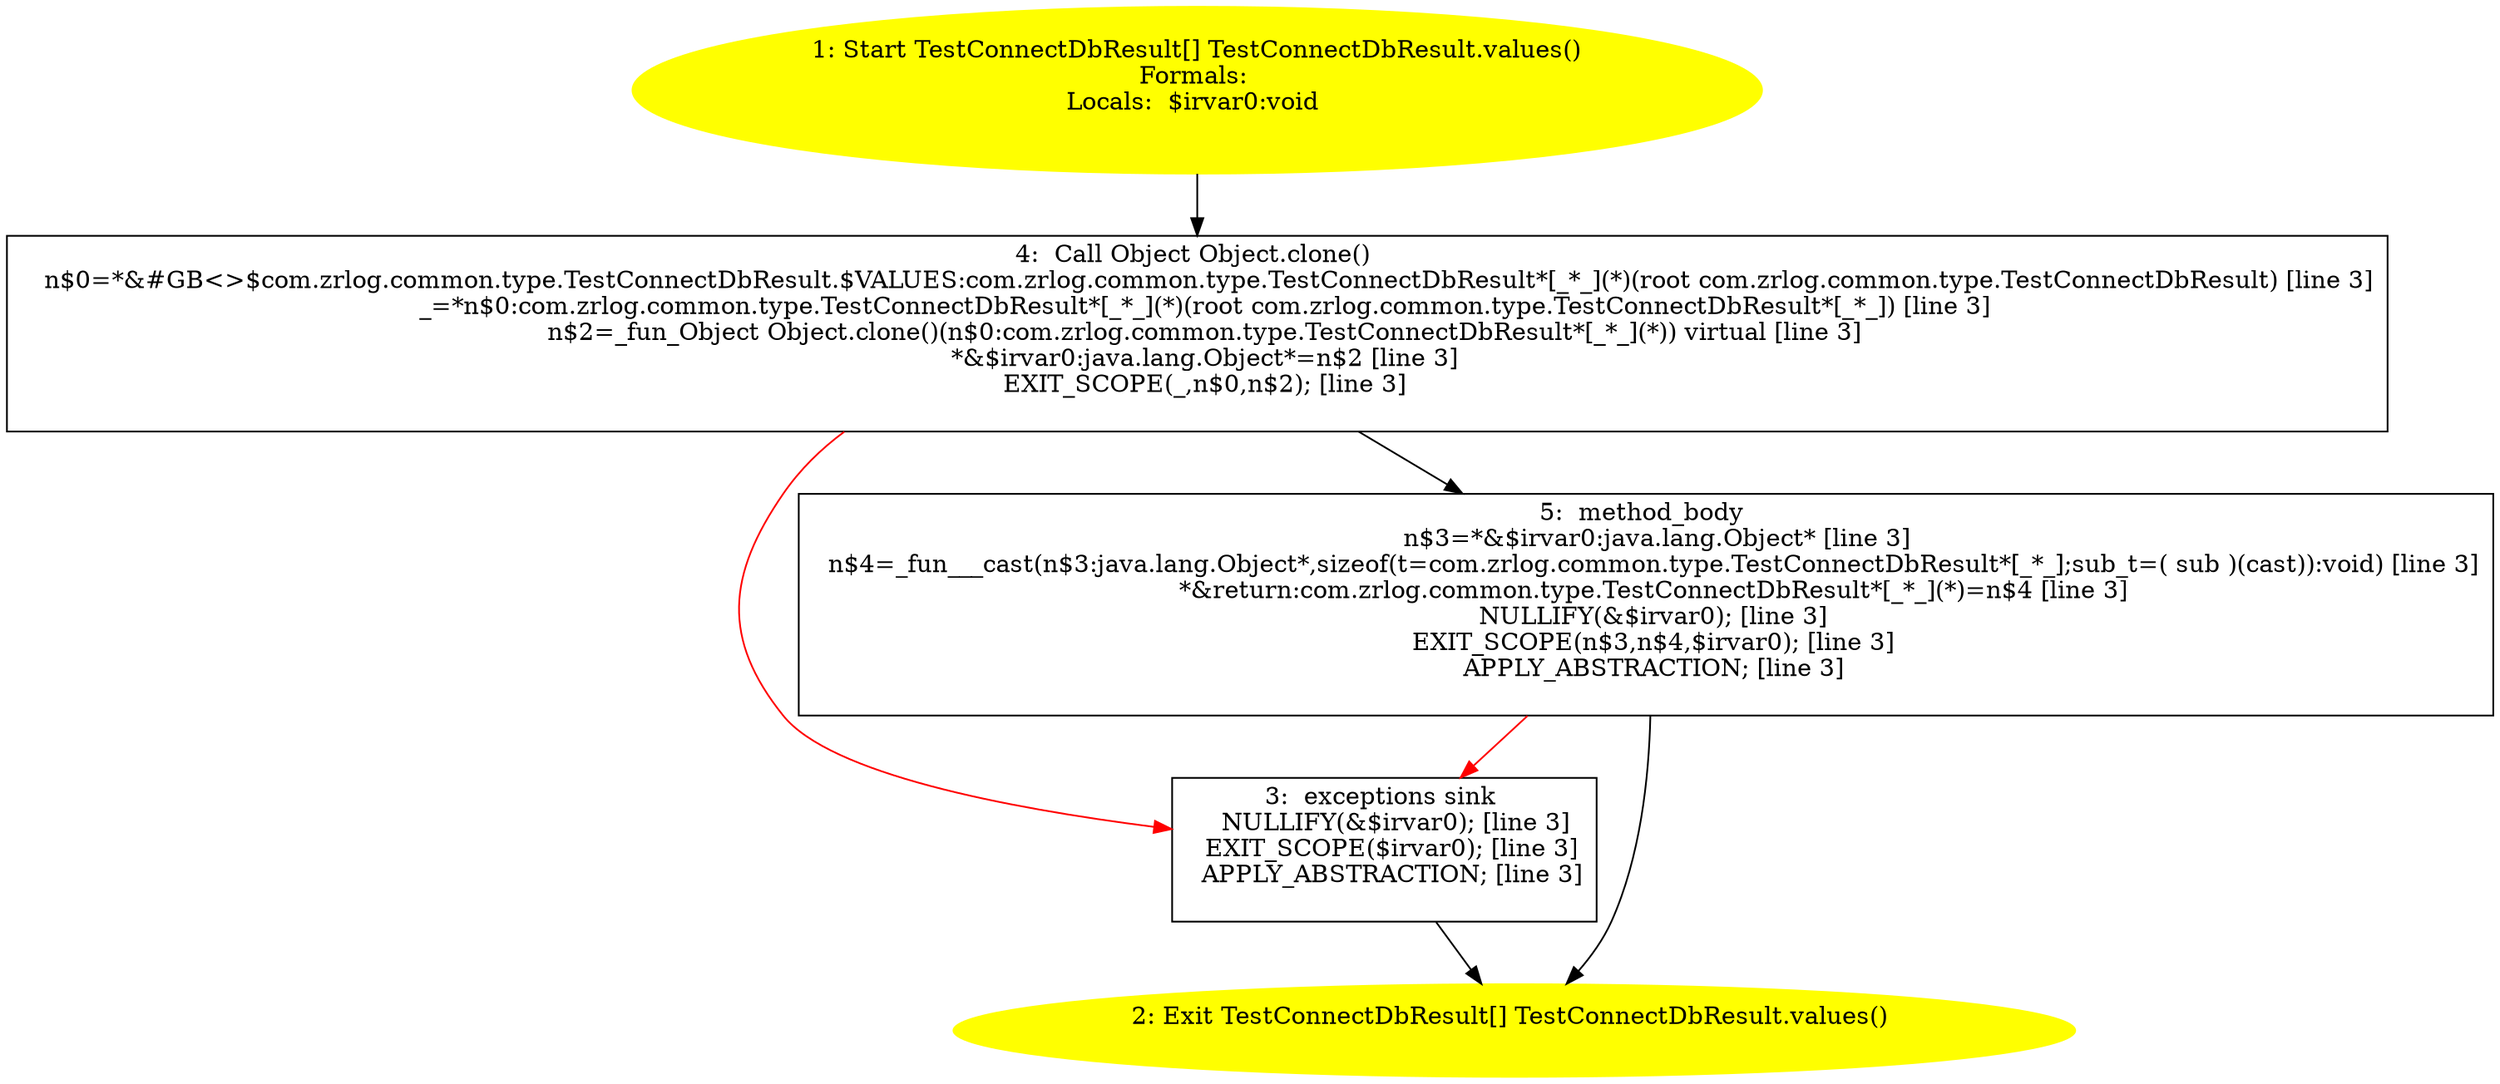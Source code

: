 /* @generated */
digraph cfg {
"com.zrlog.common.type.TestConnectDbResult.values():com.zrlog.common.type.TestConnectDbResult[].0627e4a0a723af47f482c13a4019b10c_1" [label="1: Start TestConnectDbResult[] TestConnectDbResult.values()\nFormals: \nLocals:  $irvar0:void \n  " color=yellow style=filled]
	

	 "com.zrlog.common.type.TestConnectDbResult.values():com.zrlog.common.type.TestConnectDbResult[].0627e4a0a723af47f482c13a4019b10c_1" -> "com.zrlog.common.type.TestConnectDbResult.values():com.zrlog.common.type.TestConnectDbResult[].0627e4a0a723af47f482c13a4019b10c_4" ;
"com.zrlog.common.type.TestConnectDbResult.values():com.zrlog.common.type.TestConnectDbResult[].0627e4a0a723af47f482c13a4019b10c_2" [label="2: Exit TestConnectDbResult[] TestConnectDbResult.values() \n  " color=yellow style=filled]
	

"com.zrlog.common.type.TestConnectDbResult.values():com.zrlog.common.type.TestConnectDbResult[].0627e4a0a723af47f482c13a4019b10c_3" [label="3:  exceptions sink \n   NULLIFY(&$irvar0); [line 3]\n  EXIT_SCOPE($irvar0); [line 3]\n  APPLY_ABSTRACTION; [line 3]\n " shape="box"]
	

	 "com.zrlog.common.type.TestConnectDbResult.values():com.zrlog.common.type.TestConnectDbResult[].0627e4a0a723af47f482c13a4019b10c_3" -> "com.zrlog.common.type.TestConnectDbResult.values():com.zrlog.common.type.TestConnectDbResult[].0627e4a0a723af47f482c13a4019b10c_2" ;
"com.zrlog.common.type.TestConnectDbResult.values():com.zrlog.common.type.TestConnectDbResult[].0627e4a0a723af47f482c13a4019b10c_4" [label="4:  Call Object Object.clone() \n   n$0=*&#GB<>$com.zrlog.common.type.TestConnectDbResult.$VALUES:com.zrlog.common.type.TestConnectDbResult*[_*_](*)(root com.zrlog.common.type.TestConnectDbResult) [line 3]\n  _=*n$0:com.zrlog.common.type.TestConnectDbResult*[_*_](*)(root com.zrlog.common.type.TestConnectDbResult*[_*_]) [line 3]\n  n$2=_fun_Object Object.clone()(n$0:com.zrlog.common.type.TestConnectDbResult*[_*_](*)) virtual [line 3]\n  *&$irvar0:java.lang.Object*=n$2 [line 3]\n  EXIT_SCOPE(_,n$0,n$2); [line 3]\n " shape="box"]
	

	 "com.zrlog.common.type.TestConnectDbResult.values():com.zrlog.common.type.TestConnectDbResult[].0627e4a0a723af47f482c13a4019b10c_4" -> "com.zrlog.common.type.TestConnectDbResult.values():com.zrlog.common.type.TestConnectDbResult[].0627e4a0a723af47f482c13a4019b10c_5" ;
	 "com.zrlog.common.type.TestConnectDbResult.values():com.zrlog.common.type.TestConnectDbResult[].0627e4a0a723af47f482c13a4019b10c_4" -> "com.zrlog.common.type.TestConnectDbResult.values():com.zrlog.common.type.TestConnectDbResult[].0627e4a0a723af47f482c13a4019b10c_3" [color="red" ];
"com.zrlog.common.type.TestConnectDbResult.values():com.zrlog.common.type.TestConnectDbResult[].0627e4a0a723af47f482c13a4019b10c_5" [label="5:  method_body \n   n$3=*&$irvar0:java.lang.Object* [line 3]\n  n$4=_fun___cast(n$3:java.lang.Object*,sizeof(t=com.zrlog.common.type.TestConnectDbResult*[_*_];sub_t=( sub )(cast)):void) [line 3]\n  *&return:com.zrlog.common.type.TestConnectDbResult*[_*_](*)=n$4 [line 3]\n  NULLIFY(&$irvar0); [line 3]\n  EXIT_SCOPE(n$3,n$4,$irvar0); [line 3]\n  APPLY_ABSTRACTION; [line 3]\n " shape="box"]
	

	 "com.zrlog.common.type.TestConnectDbResult.values():com.zrlog.common.type.TestConnectDbResult[].0627e4a0a723af47f482c13a4019b10c_5" -> "com.zrlog.common.type.TestConnectDbResult.values():com.zrlog.common.type.TestConnectDbResult[].0627e4a0a723af47f482c13a4019b10c_2" ;
	 "com.zrlog.common.type.TestConnectDbResult.values():com.zrlog.common.type.TestConnectDbResult[].0627e4a0a723af47f482c13a4019b10c_5" -> "com.zrlog.common.type.TestConnectDbResult.values():com.zrlog.common.type.TestConnectDbResult[].0627e4a0a723af47f482c13a4019b10c_3" [color="red" ];
}
